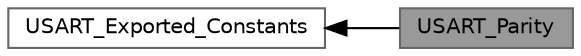 digraph "USART_Parity"
{
 // LATEX_PDF_SIZE
  bgcolor="transparent";
  edge [fontname=Helvetica,fontsize=10,labelfontname=Helvetica,labelfontsize=10];
  node [fontname=Helvetica,fontsize=10,shape=box,height=0.2,width=0.4];
  rankdir=LR;
  Node2 [id="Node000002",label="USART_Exported_Constants",height=0.2,width=0.4,color="grey40", fillcolor="white", style="filled",URL="$group___u_s_a_r_t___exported___constants.html",tooltip=" "];
  Node1 [id="Node000001",label="USART_Parity",height=0.2,width=0.4,color="gray40", fillcolor="grey60", style="filled", fontcolor="black",tooltip=" "];
  Node2->Node1 [shape=plaintext, dir="back", style="solid"];
}
